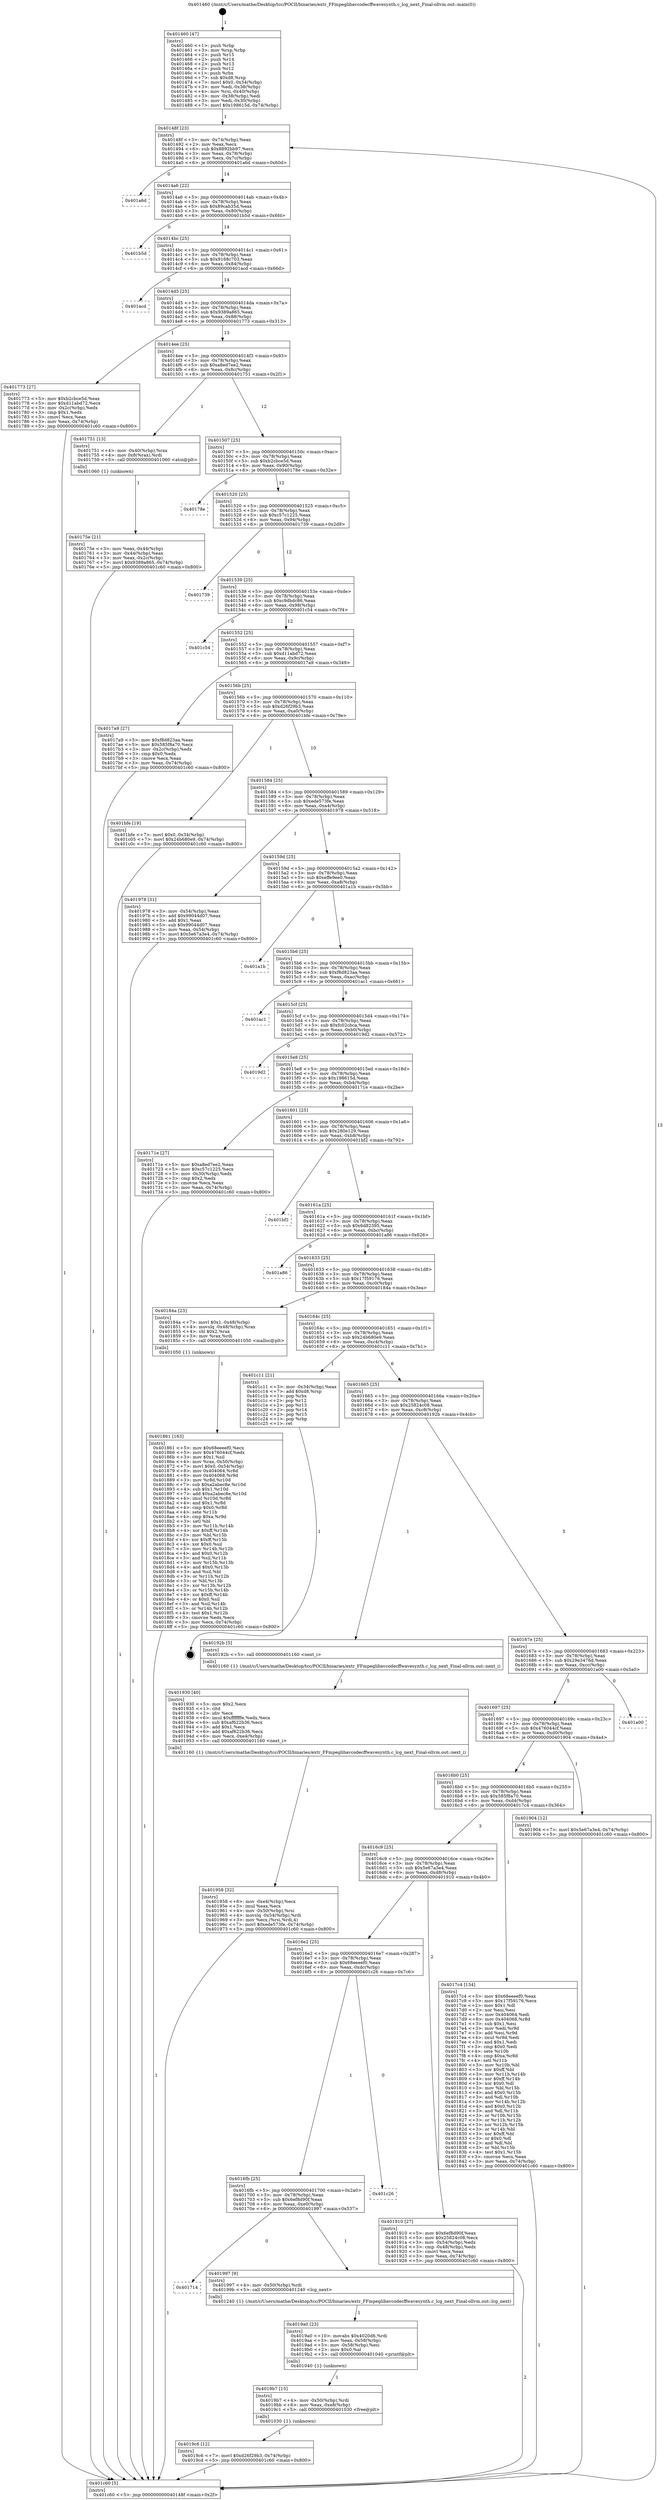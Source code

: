 digraph "0x401460" {
  label = "0x401460 (/mnt/c/Users/mathe/Desktop/tcc/POCII/binaries/extr_FFmpeglibavcodecffwavesynth.c_lcg_next_Final-ollvm.out::main(0))"
  labelloc = "t"
  node[shape=record]

  Entry [label="",width=0.3,height=0.3,shape=circle,fillcolor=black,style=filled]
  "0x40148f" [label="{
     0x40148f [23]\l
     | [instrs]\l
     &nbsp;&nbsp;0x40148f \<+3\>: mov -0x74(%rbp),%eax\l
     &nbsp;&nbsp;0x401492 \<+2\>: mov %eax,%ecx\l
     &nbsp;&nbsp;0x401494 \<+6\>: sub $0x8892bb97,%ecx\l
     &nbsp;&nbsp;0x40149a \<+3\>: mov %eax,-0x78(%rbp)\l
     &nbsp;&nbsp;0x40149d \<+3\>: mov %ecx,-0x7c(%rbp)\l
     &nbsp;&nbsp;0x4014a0 \<+6\>: je 0000000000401a6d \<main+0x60d\>\l
  }"]
  "0x401a6d" [label="{
     0x401a6d\l
  }", style=dashed]
  "0x4014a6" [label="{
     0x4014a6 [22]\l
     | [instrs]\l
     &nbsp;&nbsp;0x4014a6 \<+5\>: jmp 00000000004014ab \<main+0x4b\>\l
     &nbsp;&nbsp;0x4014ab \<+3\>: mov -0x78(%rbp),%eax\l
     &nbsp;&nbsp;0x4014ae \<+5\>: sub $0x89cab35d,%eax\l
     &nbsp;&nbsp;0x4014b3 \<+3\>: mov %eax,-0x80(%rbp)\l
     &nbsp;&nbsp;0x4014b6 \<+6\>: je 0000000000401b5d \<main+0x6fd\>\l
  }"]
  Exit [label="",width=0.3,height=0.3,shape=circle,fillcolor=black,style=filled,peripheries=2]
  "0x401b5d" [label="{
     0x401b5d\l
  }", style=dashed]
  "0x4014bc" [label="{
     0x4014bc [25]\l
     | [instrs]\l
     &nbsp;&nbsp;0x4014bc \<+5\>: jmp 00000000004014c1 \<main+0x61\>\l
     &nbsp;&nbsp;0x4014c1 \<+3\>: mov -0x78(%rbp),%eax\l
     &nbsp;&nbsp;0x4014c4 \<+5\>: sub $0x9168c703,%eax\l
     &nbsp;&nbsp;0x4014c9 \<+6\>: mov %eax,-0x84(%rbp)\l
     &nbsp;&nbsp;0x4014cf \<+6\>: je 0000000000401acd \<main+0x66d\>\l
  }"]
  "0x4019c6" [label="{
     0x4019c6 [12]\l
     | [instrs]\l
     &nbsp;&nbsp;0x4019c6 \<+7\>: movl $0xd26f29b3,-0x74(%rbp)\l
     &nbsp;&nbsp;0x4019cd \<+5\>: jmp 0000000000401c60 \<main+0x800\>\l
  }"]
  "0x401acd" [label="{
     0x401acd\l
  }", style=dashed]
  "0x4014d5" [label="{
     0x4014d5 [25]\l
     | [instrs]\l
     &nbsp;&nbsp;0x4014d5 \<+5\>: jmp 00000000004014da \<main+0x7a\>\l
     &nbsp;&nbsp;0x4014da \<+3\>: mov -0x78(%rbp),%eax\l
     &nbsp;&nbsp;0x4014dd \<+5\>: sub $0x9389a865,%eax\l
     &nbsp;&nbsp;0x4014e2 \<+6\>: mov %eax,-0x88(%rbp)\l
     &nbsp;&nbsp;0x4014e8 \<+6\>: je 0000000000401773 \<main+0x313\>\l
  }"]
  "0x4019b7" [label="{
     0x4019b7 [15]\l
     | [instrs]\l
     &nbsp;&nbsp;0x4019b7 \<+4\>: mov -0x50(%rbp),%rdi\l
     &nbsp;&nbsp;0x4019bb \<+6\>: mov %eax,-0xe8(%rbp)\l
     &nbsp;&nbsp;0x4019c1 \<+5\>: call 0000000000401030 \<free@plt\>\l
     | [calls]\l
     &nbsp;&nbsp;0x401030 \{1\} (unknown)\l
  }"]
  "0x401773" [label="{
     0x401773 [27]\l
     | [instrs]\l
     &nbsp;&nbsp;0x401773 \<+5\>: mov $0xb2cbce5d,%eax\l
     &nbsp;&nbsp;0x401778 \<+5\>: mov $0xd11abd72,%ecx\l
     &nbsp;&nbsp;0x40177d \<+3\>: mov -0x2c(%rbp),%edx\l
     &nbsp;&nbsp;0x401780 \<+3\>: cmp $0x1,%edx\l
     &nbsp;&nbsp;0x401783 \<+3\>: cmovl %ecx,%eax\l
     &nbsp;&nbsp;0x401786 \<+3\>: mov %eax,-0x74(%rbp)\l
     &nbsp;&nbsp;0x401789 \<+5\>: jmp 0000000000401c60 \<main+0x800\>\l
  }"]
  "0x4014ee" [label="{
     0x4014ee [25]\l
     | [instrs]\l
     &nbsp;&nbsp;0x4014ee \<+5\>: jmp 00000000004014f3 \<main+0x93\>\l
     &nbsp;&nbsp;0x4014f3 \<+3\>: mov -0x78(%rbp),%eax\l
     &nbsp;&nbsp;0x4014f6 \<+5\>: sub $0xa8ed7ee2,%eax\l
     &nbsp;&nbsp;0x4014fb \<+6\>: mov %eax,-0x8c(%rbp)\l
     &nbsp;&nbsp;0x401501 \<+6\>: je 0000000000401751 \<main+0x2f1\>\l
  }"]
  "0x4019a0" [label="{
     0x4019a0 [23]\l
     | [instrs]\l
     &nbsp;&nbsp;0x4019a0 \<+10\>: movabs $0x4020d6,%rdi\l
     &nbsp;&nbsp;0x4019aa \<+3\>: mov %eax,-0x58(%rbp)\l
     &nbsp;&nbsp;0x4019ad \<+3\>: mov -0x58(%rbp),%esi\l
     &nbsp;&nbsp;0x4019b0 \<+2\>: mov $0x0,%al\l
     &nbsp;&nbsp;0x4019b2 \<+5\>: call 0000000000401040 \<printf@plt\>\l
     | [calls]\l
     &nbsp;&nbsp;0x401040 \{1\} (unknown)\l
  }"]
  "0x401751" [label="{
     0x401751 [13]\l
     | [instrs]\l
     &nbsp;&nbsp;0x401751 \<+4\>: mov -0x40(%rbp),%rax\l
     &nbsp;&nbsp;0x401755 \<+4\>: mov 0x8(%rax),%rdi\l
     &nbsp;&nbsp;0x401759 \<+5\>: call 0000000000401060 \<atoi@plt\>\l
     | [calls]\l
     &nbsp;&nbsp;0x401060 \{1\} (unknown)\l
  }"]
  "0x401507" [label="{
     0x401507 [25]\l
     | [instrs]\l
     &nbsp;&nbsp;0x401507 \<+5\>: jmp 000000000040150c \<main+0xac\>\l
     &nbsp;&nbsp;0x40150c \<+3\>: mov -0x78(%rbp),%eax\l
     &nbsp;&nbsp;0x40150f \<+5\>: sub $0xb2cbce5d,%eax\l
     &nbsp;&nbsp;0x401514 \<+6\>: mov %eax,-0x90(%rbp)\l
     &nbsp;&nbsp;0x40151a \<+6\>: je 000000000040178e \<main+0x32e\>\l
  }"]
  "0x401714" [label="{
     0x401714\l
  }", style=dashed]
  "0x40178e" [label="{
     0x40178e\l
  }", style=dashed]
  "0x401520" [label="{
     0x401520 [25]\l
     | [instrs]\l
     &nbsp;&nbsp;0x401520 \<+5\>: jmp 0000000000401525 \<main+0xc5\>\l
     &nbsp;&nbsp;0x401525 \<+3\>: mov -0x78(%rbp),%eax\l
     &nbsp;&nbsp;0x401528 \<+5\>: sub $0xc57c1225,%eax\l
     &nbsp;&nbsp;0x40152d \<+6\>: mov %eax,-0x94(%rbp)\l
     &nbsp;&nbsp;0x401533 \<+6\>: je 0000000000401739 \<main+0x2d9\>\l
  }"]
  "0x401997" [label="{
     0x401997 [9]\l
     | [instrs]\l
     &nbsp;&nbsp;0x401997 \<+4\>: mov -0x50(%rbp),%rdi\l
     &nbsp;&nbsp;0x40199b \<+5\>: call 0000000000401240 \<lcg_next\>\l
     | [calls]\l
     &nbsp;&nbsp;0x401240 \{1\} (/mnt/c/Users/mathe/Desktop/tcc/POCII/binaries/extr_FFmpeglibavcodecffwavesynth.c_lcg_next_Final-ollvm.out::lcg_next)\l
  }"]
  "0x401739" [label="{
     0x401739\l
  }", style=dashed]
  "0x401539" [label="{
     0x401539 [25]\l
     | [instrs]\l
     &nbsp;&nbsp;0x401539 \<+5\>: jmp 000000000040153e \<main+0xde\>\l
     &nbsp;&nbsp;0x40153e \<+3\>: mov -0x78(%rbp),%eax\l
     &nbsp;&nbsp;0x401541 \<+5\>: sub $0xc9dbdc86,%eax\l
     &nbsp;&nbsp;0x401546 \<+6\>: mov %eax,-0x98(%rbp)\l
     &nbsp;&nbsp;0x40154c \<+6\>: je 0000000000401c54 \<main+0x7f4\>\l
  }"]
  "0x4016fb" [label="{
     0x4016fb [25]\l
     | [instrs]\l
     &nbsp;&nbsp;0x4016fb \<+5\>: jmp 0000000000401700 \<main+0x2a0\>\l
     &nbsp;&nbsp;0x401700 \<+3\>: mov -0x78(%rbp),%eax\l
     &nbsp;&nbsp;0x401703 \<+5\>: sub $0x6ef8d90f,%eax\l
     &nbsp;&nbsp;0x401708 \<+6\>: mov %eax,-0xe0(%rbp)\l
     &nbsp;&nbsp;0x40170e \<+6\>: je 0000000000401997 \<main+0x537\>\l
  }"]
  "0x401c54" [label="{
     0x401c54\l
  }", style=dashed]
  "0x401552" [label="{
     0x401552 [25]\l
     | [instrs]\l
     &nbsp;&nbsp;0x401552 \<+5\>: jmp 0000000000401557 \<main+0xf7\>\l
     &nbsp;&nbsp;0x401557 \<+3\>: mov -0x78(%rbp),%eax\l
     &nbsp;&nbsp;0x40155a \<+5\>: sub $0xd11abd72,%eax\l
     &nbsp;&nbsp;0x40155f \<+6\>: mov %eax,-0x9c(%rbp)\l
     &nbsp;&nbsp;0x401565 \<+6\>: je 00000000004017a9 \<main+0x349\>\l
  }"]
  "0x401c26" [label="{
     0x401c26\l
  }", style=dashed]
  "0x4017a9" [label="{
     0x4017a9 [27]\l
     | [instrs]\l
     &nbsp;&nbsp;0x4017a9 \<+5\>: mov $0xf8d823aa,%eax\l
     &nbsp;&nbsp;0x4017ae \<+5\>: mov $0x585f8a70,%ecx\l
     &nbsp;&nbsp;0x4017b3 \<+3\>: mov -0x2c(%rbp),%edx\l
     &nbsp;&nbsp;0x4017b6 \<+3\>: cmp $0x0,%edx\l
     &nbsp;&nbsp;0x4017b9 \<+3\>: cmove %ecx,%eax\l
     &nbsp;&nbsp;0x4017bc \<+3\>: mov %eax,-0x74(%rbp)\l
     &nbsp;&nbsp;0x4017bf \<+5\>: jmp 0000000000401c60 \<main+0x800\>\l
  }"]
  "0x40156b" [label="{
     0x40156b [25]\l
     | [instrs]\l
     &nbsp;&nbsp;0x40156b \<+5\>: jmp 0000000000401570 \<main+0x110\>\l
     &nbsp;&nbsp;0x401570 \<+3\>: mov -0x78(%rbp),%eax\l
     &nbsp;&nbsp;0x401573 \<+5\>: sub $0xd26f29b3,%eax\l
     &nbsp;&nbsp;0x401578 \<+6\>: mov %eax,-0xa0(%rbp)\l
     &nbsp;&nbsp;0x40157e \<+6\>: je 0000000000401bfe \<main+0x79e\>\l
  }"]
  "0x401958" [label="{
     0x401958 [32]\l
     | [instrs]\l
     &nbsp;&nbsp;0x401958 \<+6\>: mov -0xe4(%rbp),%ecx\l
     &nbsp;&nbsp;0x40195e \<+3\>: imul %eax,%ecx\l
     &nbsp;&nbsp;0x401961 \<+4\>: mov -0x50(%rbp),%rsi\l
     &nbsp;&nbsp;0x401965 \<+4\>: movslq -0x54(%rbp),%rdi\l
     &nbsp;&nbsp;0x401969 \<+3\>: mov %ecx,(%rsi,%rdi,4)\l
     &nbsp;&nbsp;0x40196c \<+7\>: movl $0xede573fe,-0x74(%rbp)\l
     &nbsp;&nbsp;0x401973 \<+5\>: jmp 0000000000401c60 \<main+0x800\>\l
  }"]
  "0x401bfe" [label="{
     0x401bfe [19]\l
     | [instrs]\l
     &nbsp;&nbsp;0x401bfe \<+7\>: movl $0x0,-0x34(%rbp)\l
     &nbsp;&nbsp;0x401c05 \<+7\>: movl $0x24b680e9,-0x74(%rbp)\l
     &nbsp;&nbsp;0x401c0c \<+5\>: jmp 0000000000401c60 \<main+0x800\>\l
  }"]
  "0x401584" [label="{
     0x401584 [25]\l
     | [instrs]\l
     &nbsp;&nbsp;0x401584 \<+5\>: jmp 0000000000401589 \<main+0x129\>\l
     &nbsp;&nbsp;0x401589 \<+3\>: mov -0x78(%rbp),%eax\l
     &nbsp;&nbsp;0x40158c \<+5\>: sub $0xede573fe,%eax\l
     &nbsp;&nbsp;0x401591 \<+6\>: mov %eax,-0xa4(%rbp)\l
     &nbsp;&nbsp;0x401597 \<+6\>: je 0000000000401978 \<main+0x518\>\l
  }"]
  "0x401930" [label="{
     0x401930 [40]\l
     | [instrs]\l
     &nbsp;&nbsp;0x401930 \<+5\>: mov $0x2,%ecx\l
     &nbsp;&nbsp;0x401935 \<+1\>: cltd\l
     &nbsp;&nbsp;0x401936 \<+2\>: idiv %ecx\l
     &nbsp;&nbsp;0x401938 \<+6\>: imul $0xfffffffe,%edx,%ecx\l
     &nbsp;&nbsp;0x40193e \<+6\>: sub $0xaf622b36,%ecx\l
     &nbsp;&nbsp;0x401944 \<+3\>: add $0x1,%ecx\l
     &nbsp;&nbsp;0x401947 \<+6\>: add $0xaf622b36,%ecx\l
     &nbsp;&nbsp;0x40194d \<+6\>: mov %ecx,-0xe4(%rbp)\l
     &nbsp;&nbsp;0x401953 \<+5\>: call 0000000000401160 \<next_i\>\l
     | [calls]\l
     &nbsp;&nbsp;0x401160 \{1\} (/mnt/c/Users/mathe/Desktop/tcc/POCII/binaries/extr_FFmpeglibavcodecffwavesynth.c_lcg_next_Final-ollvm.out::next_i)\l
  }"]
  "0x401978" [label="{
     0x401978 [31]\l
     | [instrs]\l
     &nbsp;&nbsp;0x401978 \<+3\>: mov -0x54(%rbp),%eax\l
     &nbsp;&nbsp;0x40197b \<+5\>: add $0x99044d07,%eax\l
     &nbsp;&nbsp;0x401980 \<+3\>: add $0x1,%eax\l
     &nbsp;&nbsp;0x401983 \<+5\>: sub $0x99044d07,%eax\l
     &nbsp;&nbsp;0x401988 \<+3\>: mov %eax,-0x54(%rbp)\l
     &nbsp;&nbsp;0x40198b \<+7\>: movl $0x5e67a3e4,-0x74(%rbp)\l
     &nbsp;&nbsp;0x401992 \<+5\>: jmp 0000000000401c60 \<main+0x800\>\l
  }"]
  "0x40159d" [label="{
     0x40159d [25]\l
     | [instrs]\l
     &nbsp;&nbsp;0x40159d \<+5\>: jmp 00000000004015a2 \<main+0x142\>\l
     &nbsp;&nbsp;0x4015a2 \<+3\>: mov -0x78(%rbp),%eax\l
     &nbsp;&nbsp;0x4015a5 \<+5\>: sub $0xeffe9ee0,%eax\l
     &nbsp;&nbsp;0x4015aa \<+6\>: mov %eax,-0xa8(%rbp)\l
     &nbsp;&nbsp;0x4015b0 \<+6\>: je 0000000000401a1b \<main+0x5bb\>\l
  }"]
  "0x4016e2" [label="{
     0x4016e2 [25]\l
     | [instrs]\l
     &nbsp;&nbsp;0x4016e2 \<+5\>: jmp 00000000004016e7 \<main+0x287\>\l
     &nbsp;&nbsp;0x4016e7 \<+3\>: mov -0x78(%rbp),%eax\l
     &nbsp;&nbsp;0x4016ea \<+5\>: sub $0x68eeeef0,%eax\l
     &nbsp;&nbsp;0x4016ef \<+6\>: mov %eax,-0xdc(%rbp)\l
     &nbsp;&nbsp;0x4016f5 \<+6\>: je 0000000000401c26 \<main+0x7c6\>\l
  }"]
  "0x401a1b" [label="{
     0x401a1b\l
  }", style=dashed]
  "0x4015b6" [label="{
     0x4015b6 [25]\l
     | [instrs]\l
     &nbsp;&nbsp;0x4015b6 \<+5\>: jmp 00000000004015bb \<main+0x15b\>\l
     &nbsp;&nbsp;0x4015bb \<+3\>: mov -0x78(%rbp),%eax\l
     &nbsp;&nbsp;0x4015be \<+5\>: sub $0xf8d823aa,%eax\l
     &nbsp;&nbsp;0x4015c3 \<+6\>: mov %eax,-0xac(%rbp)\l
     &nbsp;&nbsp;0x4015c9 \<+6\>: je 0000000000401ac1 \<main+0x661\>\l
  }"]
  "0x401910" [label="{
     0x401910 [27]\l
     | [instrs]\l
     &nbsp;&nbsp;0x401910 \<+5\>: mov $0x6ef8d90f,%eax\l
     &nbsp;&nbsp;0x401915 \<+5\>: mov $0x25824c08,%ecx\l
     &nbsp;&nbsp;0x40191a \<+3\>: mov -0x54(%rbp),%edx\l
     &nbsp;&nbsp;0x40191d \<+3\>: cmp -0x48(%rbp),%edx\l
     &nbsp;&nbsp;0x401920 \<+3\>: cmovl %ecx,%eax\l
     &nbsp;&nbsp;0x401923 \<+3\>: mov %eax,-0x74(%rbp)\l
     &nbsp;&nbsp;0x401926 \<+5\>: jmp 0000000000401c60 \<main+0x800\>\l
  }"]
  "0x401ac1" [label="{
     0x401ac1\l
  }", style=dashed]
  "0x4015cf" [label="{
     0x4015cf [25]\l
     | [instrs]\l
     &nbsp;&nbsp;0x4015cf \<+5\>: jmp 00000000004015d4 \<main+0x174\>\l
     &nbsp;&nbsp;0x4015d4 \<+3\>: mov -0x78(%rbp),%eax\l
     &nbsp;&nbsp;0x4015d7 \<+5\>: sub $0xfc02cbca,%eax\l
     &nbsp;&nbsp;0x4015dc \<+6\>: mov %eax,-0xb0(%rbp)\l
     &nbsp;&nbsp;0x4015e2 \<+6\>: je 00000000004019d2 \<main+0x572\>\l
  }"]
  "0x401861" [label="{
     0x401861 [163]\l
     | [instrs]\l
     &nbsp;&nbsp;0x401861 \<+5\>: mov $0x68eeeef0,%ecx\l
     &nbsp;&nbsp;0x401866 \<+5\>: mov $0x476044cf,%edx\l
     &nbsp;&nbsp;0x40186b \<+3\>: mov $0x1,%sil\l
     &nbsp;&nbsp;0x40186e \<+4\>: mov %rax,-0x50(%rbp)\l
     &nbsp;&nbsp;0x401872 \<+7\>: movl $0x0,-0x54(%rbp)\l
     &nbsp;&nbsp;0x401879 \<+8\>: mov 0x404064,%r8d\l
     &nbsp;&nbsp;0x401881 \<+8\>: mov 0x404068,%r9d\l
     &nbsp;&nbsp;0x401889 \<+3\>: mov %r8d,%r10d\l
     &nbsp;&nbsp;0x40188c \<+7\>: sub $0xa2abec8e,%r10d\l
     &nbsp;&nbsp;0x401893 \<+4\>: sub $0x1,%r10d\l
     &nbsp;&nbsp;0x401897 \<+7\>: add $0xa2abec8e,%r10d\l
     &nbsp;&nbsp;0x40189e \<+4\>: imul %r10d,%r8d\l
     &nbsp;&nbsp;0x4018a2 \<+4\>: and $0x1,%r8d\l
     &nbsp;&nbsp;0x4018a6 \<+4\>: cmp $0x0,%r8d\l
     &nbsp;&nbsp;0x4018aa \<+4\>: sete %r11b\l
     &nbsp;&nbsp;0x4018ae \<+4\>: cmp $0xa,%r9d\l
     &nbsp;&nbsp;0x4018b2 \<+3\>: setl %bl\l
     &nbsp;&nbsp;0x4018b5 \<+3\>: mov %r11b,%r14b\l
     &nbsp;&nbsp;0x4018b8 \<+4\>: xor $0xff,%r14b\l
     &nbsp;&nbsp;0x4018bc \<+3\>: mov %bl,%r15b\l
     &nbsp;&nbsp;0x4018bf \<+4\>: xor $0xff,%r15b\l
     &nbsp;&nbsp;0x4018c3 \<+4\>: xor $0x0,%sil\l
     &nbsp;&nbsp;0x4018c7 \<+3\>: mov %r14b,%r12b\l
     &nbsp;&nbsp;0x4018ca \<+4\>: and $0x0,%r12b\l
     &nbsp;&nbsp;0x4018ce \<+3\>: and %sil,%r11b\l
     &nbsp;&nbsp;0x4018d1 \<+3\>: mov %r15b,%r13b\l
     &nbsp;&nbsp;0x4018d4 \<+4\>: and $0x0,%r13b\l
     &nbsp;&nbsp;0x4018d8 \<+3\>: and %sil,%bl\l
     &nbsp;&nbsp;0x4018db \<+3\>: or %r11b,%r12b\l
     &nbsp;&nbsp;0x4018de \<+3\>: or %bl,%r13b\l
     &nbsp;&nbsp;0x4018e1 \<+3\>: xor %r13b,%r12b\l
     &nbsp;&nbsp;0x4018e4 \<+3\>: or %r15b,%r14b\l
     &nbsp;&nbsp;0x4018e7 \<+4\>: xor $0xff,%r14b\l
     &nbsp;&nbsp;0x4018eb \<+4\>: or $0x0,%sil\l
     &nbsp;&nbsp;0x4018ef \<+3\>: and %sil,%r14b\l
     &nbsp;&nbsp;0x4018f2 \<+3\>: or %r14b,%r12b\l
     &nbsp;&nbsp;0x4018f5 \<+4\>: test $0x1,%r12b\l
     &nbsp;&nbsp;0x4018f9 \<+3\>: cmovne %edx,%ecx\l
     &nbsp;&nbsp;0x4018fc \<+3\>: mov %ecx,-0x74(%rbp)\l
     &nbsp;&nbsp;0x4018ff \<+5\>: jmp 0000000000401c60 \<main+0x800\>\l
  }"]
  "0x4019d2" [label="{
     0x4019d2\l
  }", style=dashed]
  "0x4015e8" [label="{
     0x4015e8 [25]\l
     | [instrs]\l
     &nbsp;&nbsp;0x4015e8 \<+5\>: jmp 00000000004015ed \<main+0x18d\>\l
     &nbsp;&nbsp;0x4015ed \<+3\>: mov -0x78(%rbp),%eax\l
     &nbsp;&nbsp;0x4015f0 \<+5\>: sub $0x198615d,%eax\l
     &nbsp;&nbsp;0x4015f5 \<+6\>: mov %eax,-0xb4(%rbp)\l
     &nbsp;&nbsp;0x4015fb \<+6\>: je 000000000040171e \<main+0x2be\>\l
  }"]
  "0x4016c9" [label="{
     0x4016c9 [25]\l
     | [instrs]\l
     &nbsp;&nbsp;0x4016c9 \<+5\>: jmp 00000000004016ce \<main+0x26e\>\l
     &nbsp;&nbsp;0x4016ce \<+3\>: mov -0x78(%rbp),%eax\l
     &nbsp;&nbsp;0x4016d1 \<+5\>: sub $0x5e67a3e4,%eax\l
     &nbsp;&nbsp;0x4016d6 \<+6\>: mov %eax,-0xd8(%rbp)\l
     &nbsp;&nbsp;0x4016dc \<+6\>: je 0000000000401910 \<main+0x4b0\>\l
  }"]
  "0x40171e" [label="{
     0x40171e [27]\l
     | [instrs]\l
     &nbsp;&nbsp;0x40171e \<+5\>: mov $0xa8ed7ee2,%eax\l
     &nbsp;&nbsp;0x401723 \<+5\>: mov $0xc57c1225,%ecx\l
     &nbsp;&nbsp;0x401728 \<+3\>: mov -0x30(%rbp),%edx\l
     &nbsp;&nbsp;0x40172b \<+3\>: cmp $0x2,%edx\l
     &nbsp;&nbsp;0x40172e \<+3\>: cmovne %ecx,%eax\l
     &nbsp;&nbsp;0x401731 \<+3\>: mov %eax,-0x74(%rbp)\l
     &nbsp;&nbsp;0x401734 \<+5\>: jmp 0000000000401c60 \<main+0x800\>\l
  }"]
  "0x401601" [label="{
     0x401601 [25]\l
     | [instrs]\l
     &nbsp;&nbsp;0x401601 \<+5\>: jmp 0000000000401606 \<main+0x1a6\>\l
     &nbsp;&nbsp;0x401606 \<+3\>: mov -0x78(%rbp),%eax\l
     &nbsp;&nbsp;0x401609 \<+5\>: sub $0x280e129,%eax\l
     &nbsp;&nbsp;0x40160e \<+6\>: mov %eax,-0xb8(%rbp)\l
     &nbsp;&nbsp;0x401614 \<+6\>: je 0000000000401bf2 \<main+0x792\>\l
  }"]
  "0x401c60" [label="{
     0x401c60 [5]\l
     | [instrs]\l
     &nbsp;&nbsp;0x401c60 \<+5\>: jmp 000000000040148f \<main+0x2f\>\l
  }"]
  "0x401460" [label="{
     0x401460 [47]\l
     | [instrs]\l
     &nbsp;&nbsp;0x401460 \<+1\>: push %rbp\l
     &nbsp;&nbsp;0x401461 \<+3\>: mov %rsp,%rbp\l
     &nbsp;&nbsp;0x401464 \<+2\>: push %r15\l
     &nbsp;&nbsp;0x401466 \<+2\>: push %r14\l
     &nbsp;&nbsp;0x401468 \<+2\>: push %r13\l
     &nbsp;&nbsp;0x40146a \<+2\>: push %r12\l
     &nbsp;&nbsp;0x40146c \<+1\>: push %rbx\l
     &nbsp;&nbsp;0x40146d \<+7\>: sub $0xd8,%rsp\l
     &nbsp;&nbsp;0x401474 \<+7\>: movl $0x0,-0x34(%rbp)\l
     &nbsp;&nbsp;0x40147b \<+3\>: mov %edi,-0x38(%rbp)\l
     &nbsp;&nbsp;0x40147e \<+4\>: mov %rsi,-0x40(%rbp)\l
     &nbsp;&nbsp;0x401482 \<+3\>: mov -0x38(%rbp),%edi\l
     &nbsp;&nbsp;0x401485 \<+3\>: mov %edi,-0x30(%rbp)\l
     &nbsp;&nbsp;0x401488 \<+7\>: movl $0x198615d,-0x74(%rbp)\l
  }"]
  "0x40175e" [label="{
     0x40175e [21]\l
     | [instrs]\l
     &nbsp;&nbsp;0x40175e \<+3\>: mov %eax,-0x44(%rbp)\l
     &nbsp;&nbsp;0x401761 \<+3\>: mov -0x44(%rbp),%eax\l
     &nbsp;&nbsp;0x401764 \<+3\>: mov %eax,-0x2c(%rbp)\l
     &nbsp;&nbsp;0x401767 \<+7\>: movl $0x9389a865,-0x74(%rbp)\l
     &nbsp;&nbsp;0x40176e \<+5\>: jmp 0000000000401c60 \<main+0x800\>\l
  }"]
  "0x4017c4" [label="{
     0x4017c4 [134]\l
     | [instrs]\l
     &nbsp;&nbsp;0x4017c4 \<+5\>: mov $0x68eeeef0,%eax\l
     &nbsp;&nbsp;0x4017c9 \<+5\>: mov $0x17f59176,%ecx\l
     &nbsp;&nbsp;0x4017ce \<+2\>: mov $0x1,%dl\l
     &nbsp;&nbsp;0x4017d0 \<+2\>: xor %esi,%esi\l
     &nbsp;&nbsp;0x4017d2 \<+7\>: mov 0x404064,%edi\l
     &nbsp;&nbsp;0x4017d9 \<+8\>: mov 0x404068,%r8d\l
     &nbsp;&nbsp;0x4017e1 \<+3\>: sub $0x1,%esi\l
     &nbsp;&nbsp;0x4017e4 \<+3\>: mov %edi,%r9d\l
     &nbsp;&nbsp;0x4017e7 \<+3\>: add %esi,%r9d\l
     &nbsp;&nbsp;0x4017ea \<+4\>: imul %r9d,%edi\l
     &nbsp;&nbsp;0x4017ee \<+3\>: and $0x1,%edi\l
     &nbsp;&nbsp;0x4017f1 \<+3\>: cmp $0x0,%edi\l
     &nbsp;&nbsp;0x4017f4 \<+4\>: sete %r10b\l
     &nbsp;&nbsp;0x4017f8 \<+4\>: cmp $0xa,%r8d\l
     &nbsp;&nbsp;0x4017fc \<+4\>: setl %r11b\l
     &nbsp;&nbsp;0x401800 \<+3\>: mov %r10b,%bl\l
     &nbsp;&nbsp;0x401803 \<+3\>: xor $0xff,%bl\l
     &nbsp;&nbsp;0x401806 \<+3\>: mov %r11b,%r14b\l
     &nbsp;&nbsp;0x401809 \<+4\>: xor $0xff,%r14b\l
     &nbsp;&nbsp;0x40180d \<+3\>: xor $0x0,%dl\l
     &nbsp;&nbsp;0x401810 \<+3\>: mov %bl,%r15b\l
     &nbsp;&nbsp;0x401813 \<+4\>: and $0x0,%r15b\l
     &nbsp;&nbsp;0x401817 \<+3\>: and %dl,%r10b\l
     &nbsp;&nbsp;0x40181a \<+3\>: mov %r14b,%r12b\l
     &nbsp;&nbsp;0x40181d \<+4\>: and $0x0,%r12b\l
     &nbsp;&nbsp;0x401821 \<+3\>: and %dl,%r11b\l
     &nbsp;&nbsp;0x401824 \<+3\>: or %r10b,%r15b\l
     &nbsp;&nbsp;0x401827 \<+3\>: or %r11b,%r12b\l
     &nbsp;&nbsp;0x40182a \<+3\>: xor %r12b,%r15b\l
     &nbsp;&nbsp;0x40182d \<+3\>: or %r14b,%bl\l
     &nbsp;&nbsp;0x401830 \<+3\>: xor $0xff,%bl\l
     &nbsp;&nbsp;0x401833 \<+3\>: or $0x0,%dl\l
     &nbsp;&nbsp;0x401836 \<+2\>: and %dl,%bl\l
     &nbsp;&nbsp;0x401838 \<+3\>: or %bl,%r15b\l
     &nbsp;&nbsp;0x40183b \<+4\>: test $0x1,%r15b\l
     &nbsp;&nbsp;0x40183f \<+3\>: cmovne %ecx,%eax\l
     &nbsp;&nbsp;0x401842 \<+3\>: mov %eax,-0x74(%rbp)\l
     &nbsp;&nbsp;0x401845 \<+5\>: jmp 0000000000401c60 \<main+0x800\>\l
  }"]
  "0x401bf2" [label="{
     0x401bf2\l
  }", style=dashed]
  "0x40161a" [label="{
     0x40161a [25]\l
     | [instrs]\l
     &nbsp;&nbsp;0x40161a \<+5\>: jmp 000000000040161f \<main+0x1bf\>\l
     &nbsp;&nbsp;0x40161f \<+3\>: mov -0x78(%rbp),%eax\l
     &nbsp;&nbsp;0x401622 \<+5\>: sub $0x6d82395,%eax\l
     &nbsp;&nbsp;0x401627 \<+6\>: mov %eax,-0xbc(%rbp)\l
     &nbsp;&nbsp;0x40162d \<+6\>: je 0000000000401a86 \<main+0x626\>\l
  }"]
  "0x4016b0" [label="{
     0x4016b0 [25]\l
     | [instrs]\l
     &nbsp;&nbsp;0x4016b0 \<+5\>: jmp 00000000004016b5 \<main+0x255\>\l
     &nbsp;&nbsp;0x4016b5 \<+3\>: mov -0x78(%rbp),%eax\l
     &nbsp;&nbsp;0x4016b8 \<+5\>: sub $0x585f8a70,%eax\l
     &nbsp;&nbsp;0x4016bd \<+6\>: mov %eax,-0xd4(%rbp)\l
     &nbsp;&nbsp;0x4016c3 \<+6\>: je 00000000004017c4 \<main+0x364\>\l
  }"]
  "0x401a86" [label="{
     0x401a86\l
  }", style=dashed]
  "0x401633" [label="{
     0x401633 [25]\l
     | [instrs]\l
     &nbsp;&nbsp;0x401633 \<+5\>: jmp 0000000000401638 \<main+0x1d8\>\l
     &nbsp;&nbsp;0x401638 \<+3\>: mov -0x78(%rbp),%eax\l
     &nbsp;&nbsp;0x40163b \<+5\>: sub $0x17f59176,%eax\l
     &nbsp;&nbsp;0x401640 \<+6\>: mov %eax,-0xc0(%rbp)\l
     &nbsp;&nbsp;0x401646 \<+6\>: je 000000000040184a \<main+0x3ea\>\l
  }"]
  "0x401904" [label="{
     0x401904 [12]\l
     | [instrs]\l
     &nbsp;&nbsp;0x401904 \<+7\>: movl $0x5e67a3e4,-0x74(%rbp)\l
     &nbsp;&nbsp;0x40190b \<+5\>: jmp 0000000000401c60 \<main+0x800\>\l
  }"]
  "0x40184a" [label="{
     0x40184a [23]\l
     | [instrs]\l
     &nbsp;&nbsp;0x40184a \<+7\>: movl $0x1,-0x48(%rbp)\l
     &nbsp;&nbsp;0x401851 \<+4\>: movslq -0x48(%rbp),%rax\l
     &nbsp;&nbsp;0x401855 \<+4\>: shl $0x2,%rax\l
     &nbsp;&nbsp;0x401859 \<+3\>: mov %rax,%rdi\l
     &nbsp;&nbsp;0x40185c \<+5\>: call 0000000000401050 \<malloc@plt\>\l
     | [calls]\l
     &nbsp;&nbsp;0x401050 \{1\} (unknown)\l
  }"]
  "0x40164c" [label="{
     0x40164c [25]\l
     | [instrs]\l
     &nbsp;&nbsp;0x40164c \<+5\>: jmp 0000000000401651 \<main+0x1f1\>\l
     &nbsp;&nbsp;0x401651 \<+3\>: mov -0x78(%rbp),%eax\l
     &nbsp;&nbsp;0x401654 \<+5\>: sub $0x24b680e9,%eax\l
     &nbsp;&nbsp;0x401659 \<+6\>: mov %eax,-0xc4(%rbp)\l
     &nbsp;&nbsp;0x40165f \<+6\>: je 0000000000401c11 \<main+0x7b1\>\l
  }"]
  "0x401697" [label="{
     0x401697 [25]\l
     | [instrs]\l
     &nbsp;&nbsp;0x401697 \<+5\>: jmp 000000000040169c \<main+0x23c\>\l
     &nbsp;&nbsp;0x40169c \<+3\>: mov -0x78(%rbp),%eax\l
     &nbsp;&nbsp;0x40169f \<+5\>: sub $0x476044cf,%eax\l
     &nbsp;&nbsp;0x4016a4 \<+6\>: mov %eax,-0xd0(%rbp)\l
     &nbsp;&nbsp;0x4016aa \<+6\>: je 0000000000401904 \<main+0x4a4\>\l
  }"]
  "0x401c11" [label="{
     0x401c11 [21]\l
     | [instrs]\l
     &nbsp;&nbsp;0x401c11 \<+3\>: mov -0x34(%rbp),%eax\l
     &nbsp;&nbsp;0x401c14 \<+7\>: add $0xd8,%rsp\l
     &nbsp;&nbsp;0x401c1b \<+1\>: pop %rbx\l
     &nbsp;&nbsp;0x401c1c \<+2\>: pop %r12\l
     &nbsp;&nbsp;0x401c1e \<+2\>: pop %r13\l
     &nbsp;&nbsp;0x401c20 \<+2\>: pop %r14\l
     &nbsp;&nbsp;0x401c22 \<+2\>: pop %r15\l
     &nbsp;&nbsp;0x401c24 \<+1\>: pop %rbp\l
     &nbsp;&nbsp;0x401c25 \<+1\>: ret\l
  }"]
  "0x401665" [label="{
     0x401665 [25]\l
     | [instrs]\l
     &nbsp;&nbsp;0x401665 \<+5\>: jmp 000000000040166a \<main+0x20a\>\l
     &nbsp;&nbsp;0x40166a \<+3\>: mov -0x78(%rbp),%eax\l
     &nbsp;&nbsp;0x40166d \<+5\>: sub $0x25824c08,%eax\l
     &nbsp;&nbsp;0x401672 \<+6\>: mov %eax,-0xc8(%rbp)\l
     &nbsp;&nbsp;0x401678 \<+6\>: je 000000000040192b \<main+0x4cb\>\l
  }"]
  "0x401a00" [label="{
     0x401a00\l
  }", style=dashed]
  "0x40192b" [label="{
     0x40192b [5]\l
     | [instrs]\l
     &nbsp;&nbsp;0x40192b \<+5\>: call 0000000000401160 \<next_i\>\l
     | [calls]\l
     &nbsp;&nbsp;0x401160 \{1\} (/mnt/c/Users/mathe/Desktop/tcc/POCII/binaries/extr_FFmpeglibavcodecffwavesynth.c_lcg_next_Final-ollvm.out::next_i)\l
  }"]
  "0x40167e" [label="{
     0x40167e [25]\l
     | [instrs]\l
     &nbsp;&nbsp;0x40167e \<+5\>: jmp 0000000000401683 \<main+0x223\>\l
     &nbsp;&nbsp;0x401683 \<+3\>: mov -0x78(%rbp),%eax\l
     &nbsp;&nbsp;0x401686 \<+5\>: sub $0x29e3476d,%eax\l
     &nbsp;&nbsp;0x40168b \<+6\>: mov %eax,-0xcc(%rbp)\l
     &nbsp;&nbsp;0x401691 \<+6\>: je 0000000000401a00 \<main+0x5a0\>\l
  }"]
  Entry -> "0x401460" [label=" 1"]
  "0x40148f" -> "0x401a6d" [label=" 0"]
  "0x40148f" -> "0x4014a6" [label=" 14"]
  "0x401c11" -> Exit [label=" 1"]
  "0x4014a6" -> "0x401b5d" [label=" 0"]
  "0x4014a6" -> "0x4014bc" [label=" 14"]
  "0x401bfe" -> "0x401c60" [label=" 1"]
  "0x4014bc" -> "0x401acd" [label=" 0"]
  "0x4014bc" -> "0x4014d5" [label=" 14"]
  "0x4019c6" -> "0x401c60" [label=" 1"]
  "0x4014d5" -> "0x401773" [label=" 1"]
  "0x4014d5" -> "0x4014ee" [label=" 13"]
  "0x4019b7" -> "0x4019c6" [label=" 1"]
  "0x4014ee" -> "0x401751" [label=" 1"]
  "0x4014ee" -> "0x401507" [label=" 12"]
  "0x4019a0" -> "0x4019b7" [label=" 1"]
  "0x401507" -> "0x40178e" [label=" 0"]
  "0x401507" -> "0x401520" [label=" 12"]
  "0x401997" -> "0x4019a0" [label=" 1"]
  "0x401520" -> "0x401739" [label=" 0"]
  "0x401520" -> "0x401539" [label=" 12"]
  "0x4016fb" -> "0x401714" [label=" 0"]
  "0x401539" -> "0x401c54" [label=" 0"]
  "0x401539" -> "0x401552" [label=" 12"]
  "0x4016fb" -> "0x401997" [label=" 1"]
  "0x401552" -> "0x4017a9" [label=" 1"]
  "0x401552" -> "0x40156b" [label=" 11"]
  "0x4016e2" -> "0x4016fb" [label=" 1"]
  "0x40156b" -> "0x401bfe" [label=" 1"]
  "0x40156b" -> "0x401584" [label=" 10"]
  "0x4016e2" -> "0x401c26" [label=" 0"]
  "0x401584" -> "0x401978" [label=" 1"]
  "0x401584" -> "0x40159d" [label=" 9"]
  "0x401978" -> "0x401c60" [label=" 1"]
  "0x40159d" -> "0x401a1b" [label=" 0"]
  "0x40159d" -> "0x4015b6" [label=" 9"]
  "0x401958" -> "0x401c60" [label=" 1"]
  "0x4015b6" -> "0x401ac1" [label=" 0"]
  "0x4015b6" -> "0x4015cf" [label=" 9"]
  "0x401930" -> "0x401958" [label=" 1"]
  "0x4015cf" -> "0x4019d2" [label=" 0"]
  "0x4015cf" -> "0x4015e8" [label=" 9"]
  "0x401910" -> "0x401c60" [label=" 2"]
  "0x4015e8" -> "0x40171e" [label=" 1"]
  "0x4015e8" -> "0x401601" [label=" 8"]
  "0x40171e" -> "0x401c60" [label=" 1"]
  "0x401460" -> "0x40148f" [label=" 1"]
  "0x401c60" -> "0x40148f" [label=" 13"]
  "0x401751" -> "0x40175e" [label=" 1"]
  "0x40175e" -> "0x401c60" [label=" 1"]
  "0x401773" -> "0x401c60" [label=" 1"]
  "0x4017a9" -> "0x401c60" [label=" 1"]
  "0x4016c9" -> "0x4016e2" [label=" 1"]
  "0x401601" -> "0x401bf2" [label=" 0"]
  "0x401601" -> "0x40161a" [label=" 8"]
  "0x4016c9" -> "0x401910" [label=" 2"]
  "0x40161a" -> "0x401a86" [label=" 0"]
  "0x40161a" -> "0x401633" [label=" 8"]
  "0x401904" -> "0x401c60" [label=" 1"]
  "0x401633" -> "0x40184a" [label=" 1"]
  "0x401633" -> "0x40164c" [label=" 7"]
  "0x401861" -> "0x401c60" [label=" 1"]
  "0x40164c" -> "0x401c11" [label=" 1"]
  "0x40164c" -> "0x401665" [label=" 6"]
  "0x4017c4" -> "0x401c60" [label=" 1"]
  "0x401665" -> "0x40192b" [label=" 1"]
  "0x401665" -> "0x40167e" [label=" 5"]
  "0x4016b0" -> "0x4016c9" [label=" 3"]
  "0x40167e" -> "0x401a00" [label=" 0"]
  "0x40167e" -> "0x401697" [label=" 5"]
  "0x40184a" -> "0x401861" [label=" 1"]
  "0x401697" -> "0x401904" [label=" 1"]
  "0x401697" -> "0x4016b0" [label=" 4"]
  "0x40192b" -> "0x401930" [label=" 1"]
  "0x4016b0" -> "0x4017c4" [label=" 1"]
}
